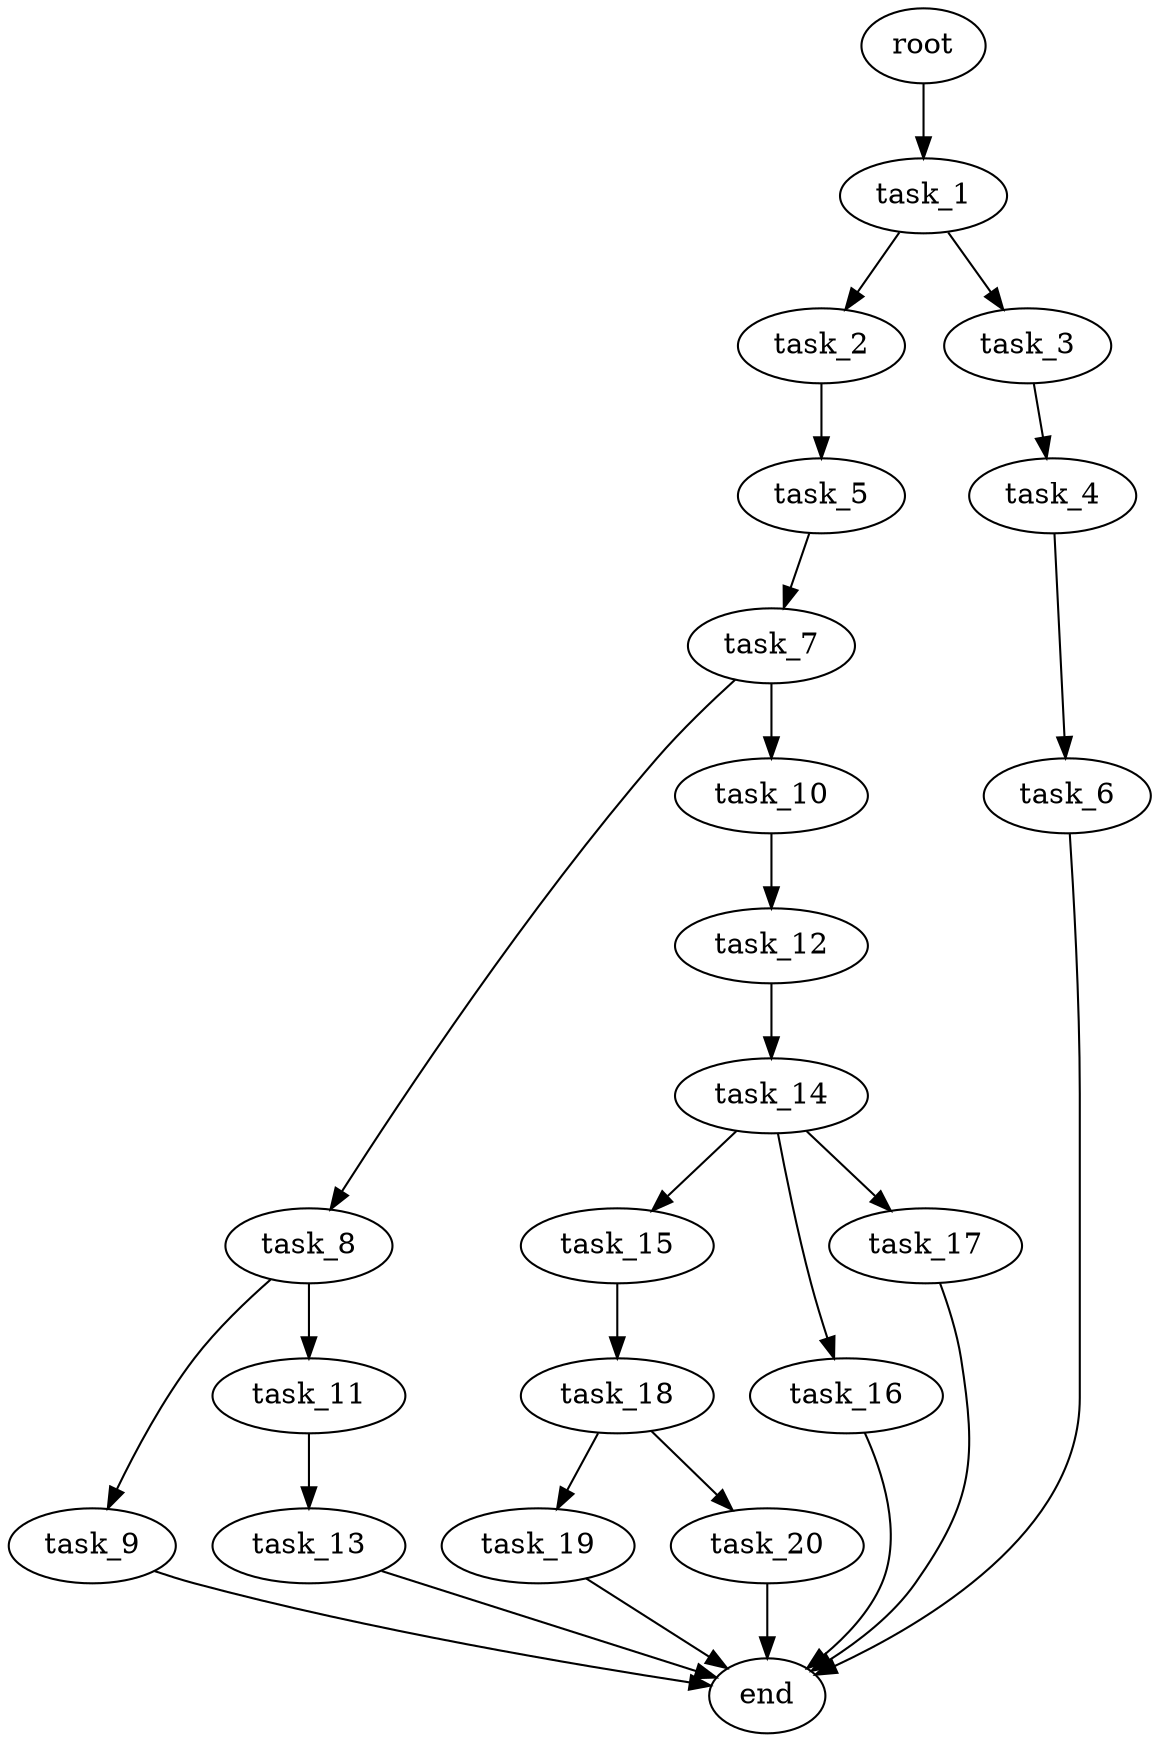 digraph G {
  root [size="0.000000e+00"];
  task_1 [size="8.321600e+09"];
  task_2 [size="4.984257e+09"];
  task_3 [size="7.166317e+09"];
  task_4 [size="5.089211e+09"];
  task_5 [size="2.734976e+09"];
  task_6 [size="8.347405e+09"];
  task_7 [size="9.802466e+09"];
  task_8 [size="2.438065e+09"];
  task_9 [size="5.513100e+09"];
  task_10 [size="3.836477e+09"];
  task_11 [size="9.218760e+09"];
  task_12 [size="5.082901e+09"];
  task_13 [size="8.793383e+09"];
  task_14 [size="8.640405e+09"];
  task_15 [size="2.763198e+09"];
  task_16 [size="7.900272e+09"];
  task_17 [size="4.150009e+09"];
  task_18 [size="9.342550e+09"];
  task_19 [size="5.077869e+09"];
  task_20 [size="8.205674e+09"];
  end [size="0.000000e+00"];

  root -> task_1 [size="1.000000e-12"];
  task_1 -> task_2 [size="4.984257e+08"];
  task_1 -> task_3 [size="7.166317e+08"];
  task_2 -> task_5 [size="2.734976e+08"];
  task_3 -> task_4 [size="5.089211e+08"];
  task_4 -> task_6 [size="8.347405e+08"];
  task_5 -> task_7 [size="9.802466e+08"];
  task_6 -> end [size="1.000000e-12"];
  task_7 -> task_8 [size="2.438065e+08"];
  task_7 -> task_10 [size="3.836477e+08"];
  task_8 -> task_9 [size="5.513100e+08"];
  task_8 -> task_11 [size="9.218760e+08"];
  task_9 -> end [size="1.000000e-12"];
  task_10 -> task_12 [size="5.082901e+08"];
  task_11 -> task_13 [size="8.793383e+08"];
  task_12 -> task_14 [size="8.640405e+08"];
  task_13 -> end [size="1.000000e-12"];
  task_14 -> task_15 [size="2.763198e+08"];
  task_14 -> task_16 [size="7.900272e+08"];
  task_14 -> task_17 [size="4.150009e+08"];
  task_15 -> task_18 [size="9.342550e+08"];
  task_16 -> end [size="1.000000e-12"];
  task_17 -> end [size="1.000000e-12"];
  task_18 -> task_19 [size="5.077869e+08"];
  task_18 -> task_20 [size="8.205674e+08"];
  task_19 -> end [size="1.000000e-12"];
  task_20 -> end [size="1.000000e-12"];
}
